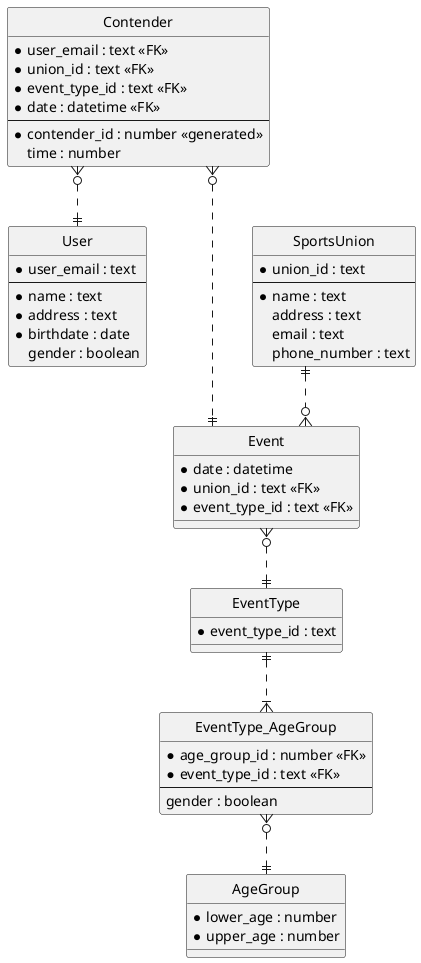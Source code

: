    @startuml
'https://plantuml.com/ie-diagram

' hide the spot
hide circle

' avoid problems with angled crows feet
skinparam linetype ortho

entity User {
  *user_email : text
  --
  *name : text
  *address : text
  *birthdate : date
  gender : boolean
}

entity Event {
  *date : datetime
  *union_id : text <<FK>>
  *event_type_id : text <<FK>>
}

entity EventType {
  *event_type_id : text
}
Event }o..|| EventType

entity Contender {
  * user_email : text <<FK>>
  * union_id : text <<FK>>
  * event_type_id : text <<FK>>
  * date : datetime <<FK>>
  --
  *contender_id : number <<generated>>
  time : number
}
Contender }o...|| Event
Contender }o..|| User


entity AgeGroup {
    *lower_age : number
    *upper_age : number
}

entity EventType_AgeGroup {
    * age_group_id : number <<FK>>
    * event_type_id : text <<FK>>
    --
    gender : boolean
}
EventType ||..|{ EventType_AgeGroup
EventType_AgeGroup }o..|| AgeGroup

entity SportsUnion {
    *union_id : text
    --
    *name : text
    address : text
    email : text
    phone_number : text
}
SportsUnion ||..o{ Event



'User ||..o{ Event
'User |o..o{ Contender


@enduml